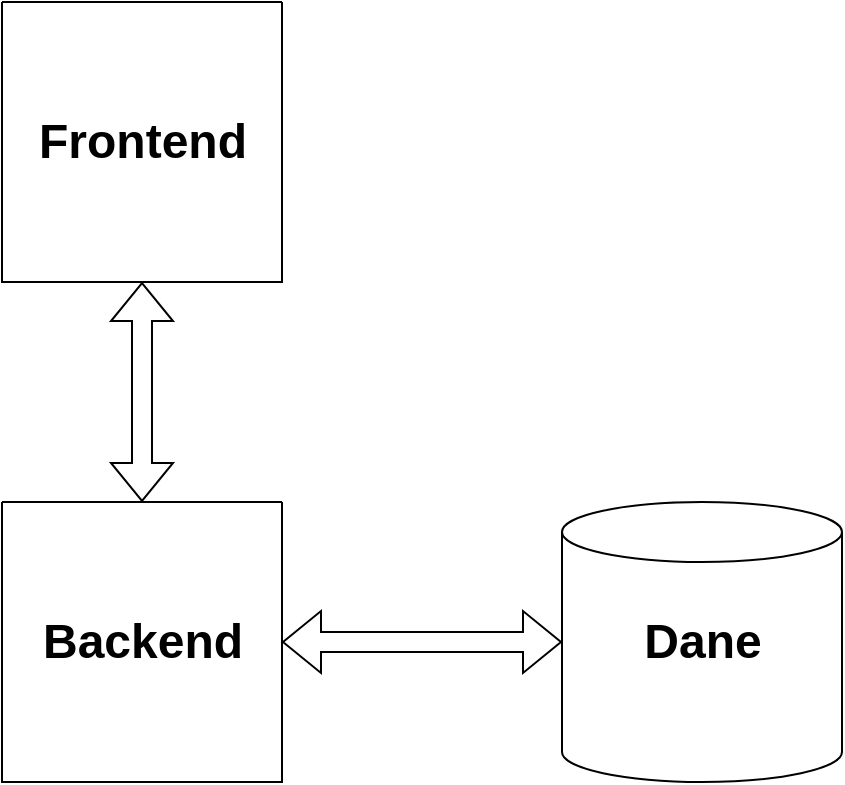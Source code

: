 <mxfile version="20.4.2" type="device"><diagram id="Ht1M8jgEwFfnCIfOTk4-" name="Page-1"><mxGraphModel dx="1018" dy="635" grid="1" gridSize="10" guides="1" tooltips="1" connect="1" arrows="1" fold="1" page="1" pageScale="1" pageWidth="1169" pageHeight="827" math="0" shadow="0"><root><mxCell id="0"/><mxCell id="1" parent="0"/><mxCell id="YavZASTSl12iUGssRKIH-1" value="" style="swimlane;startSize=0;" parent="1" vertex="1"><mxGeometry x="320" y="140" width="140" height="140" as="geometry"/></mxCell><mxCell id="YavZASTSl12iUGssRKIH-8" value="Frontend" style="text;strokeColor=none;fillColor=none;html=1;fontSize=24;fontStyle=1;verticalAlign=middle;align=center;" parent="YavZASTSl12iUGssRKIH-1" vertex="1"><mxGeometry x="20" y="50" width="100" height="40" as="geometry"/></mxCell><mxCell id="YavZASTSl12iUGssRKIH-2" value="" style="shape=cylinder3;whiteSpace=wrap;html=1;boundedLbl=1;backgroundOutline=1;size=15;" parent="1" vertex="1"><mxGeometry x="600" y="390" width="140" height="140" as="geometry"/></mxCell><mxCell id="YavZASTSl12iUGssRKIH-5" value="" style="swimlane;startSize=0;" parent="1" vertex="1"><mxGeometry x="320" y="390" width="140" height="140" as="geometry"/></mxCell><mxCell id="YavZASTSl12iUGssRKIH-9" value="Backend" style="text;strokeColor=none;fillColor=none;html=1;fontSize=24;fontStyle=1;verticalAlign=middle;align=center;" parent="YavZASTSl12iUGssRKIH-5" vertex="1"><mxGeometry x="20" y="50" width="100" height="40" as="geometry"/></mxCell><mxCell id="YavZASTSl12iUGssRKIH-6" value="" style="shape=flexArrow;endArrow=classic;startArrow=classic;html=1;rounded=0;entryX=0.5;entryY=1;entryDx=0;entryDy=0;exitX=0.5;exitY=0;exitDx=0;exitDy=0;" parent="1" target="YavZASTSl12iUGssRKIH-1" edge="1" source="YavZASTSl12iUGssRKIH-5"><mxGeometry width="100" height="100" relative="1" as="geometry"><mxPoint x="390" y="380" as="sourcePoint"/><mxPoint x="570" y="290" as="targetPoint"/></mxGeometry></mxCell><mxCell id="YavZASTSl12iUGssRKIH-7" value="" style="shape=flexArrow;endArrow=classic;startArrow=classic;html=1;rounded=0;entryX=0;entryY=0.5;entryDx=0;entryDy=0;exitX=1;exitY=0.5;exitDx=0;exitDy=0;entryPerimeter=0;" parent="1" source="YavZASTSl12iUGssRKIH-5" target="YavZASTSl12iUGssRKIH-2" edge="1"><mxGeometry width="100" height="100" relative="1" as="geometry"><mxPoint x="400" y="390" as="sourcePoint"/><mxPoint x="400" y="290" as="targetPoint"/></mxGeometry></mxCell><mxCell id="YavZASTSl12iUGssRKIH-10" value="Dane" style="text;strokeColor=none;fillColor=none;html=1;fontSize=24;fontStyle=1;verticalAlign=middle;align=center;" parent="1" vertex="1"><mxGeometry x="620" y="440" width="100" height="40" as="geometry"/></mxCell></root></mxGraphModel></diagram></mxfile>